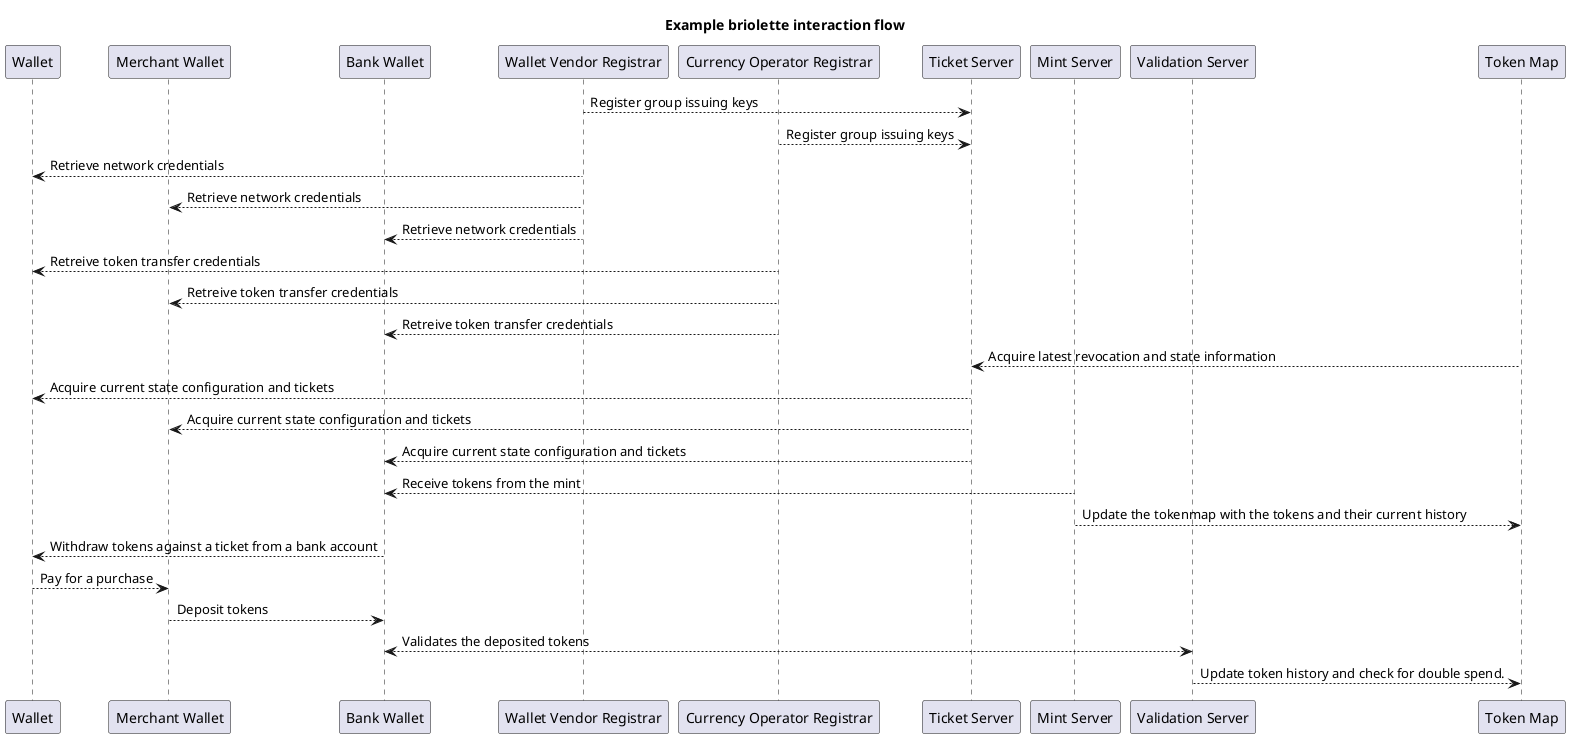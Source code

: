 @startuml
title
 Example briolette interaction flow
end title

participant "Wallet" as W
participant "Merchant Wallet" as Merchant
participant "Bank Wallet" as Bank
participant "Wallet Vendor Registrar" as WalletReg
participant "Currency Operator Registrar" as TokenReg
participant "Ticket Server" as Clerk
participant "Mint Server" as Mint
participant "Validation Server" as Validate
participant "Token Map" as Tokenmap

WalletReg-->Clerk: Register group issuing keys
TokenReg-->Clerk: Register group issuing keys

W<--WalletReg: Retrieve network credentials
Merchant<--WalletReg: Retrieve network credentials
Bank<--WalletReg: Retrieve network credentials

W<--TokenReg: Retreive token transfer credentials
Merchant<--TokenReg: Retreive token transfer credentials
Bank<--TokenReg: Retreive token transfer credentials

Clerk<--Tokenmap: Acquire latest revocation and state information
W<--Clerk: Acquire current state configuration and tickets
Merchant<--Clerk: Acquire current state configuration and tickets
Bank<--Clerk: Acquire current state configuration and tickets

Bank<--Mint: Receive tokens from the mint
Mint-->Tokenmap: Update the tokenmap with the tokens and their current history

W<--Bank: Withdraw tokens against a ticket from a bank account
W-->Merchant: Pay for a purchase
Merchant-->Bank: Deposit tokens
Bank<-->Validate: Validates the deposited tokens
Validate-->Tokenmap: Update token history and check for double spend.

@enduml
